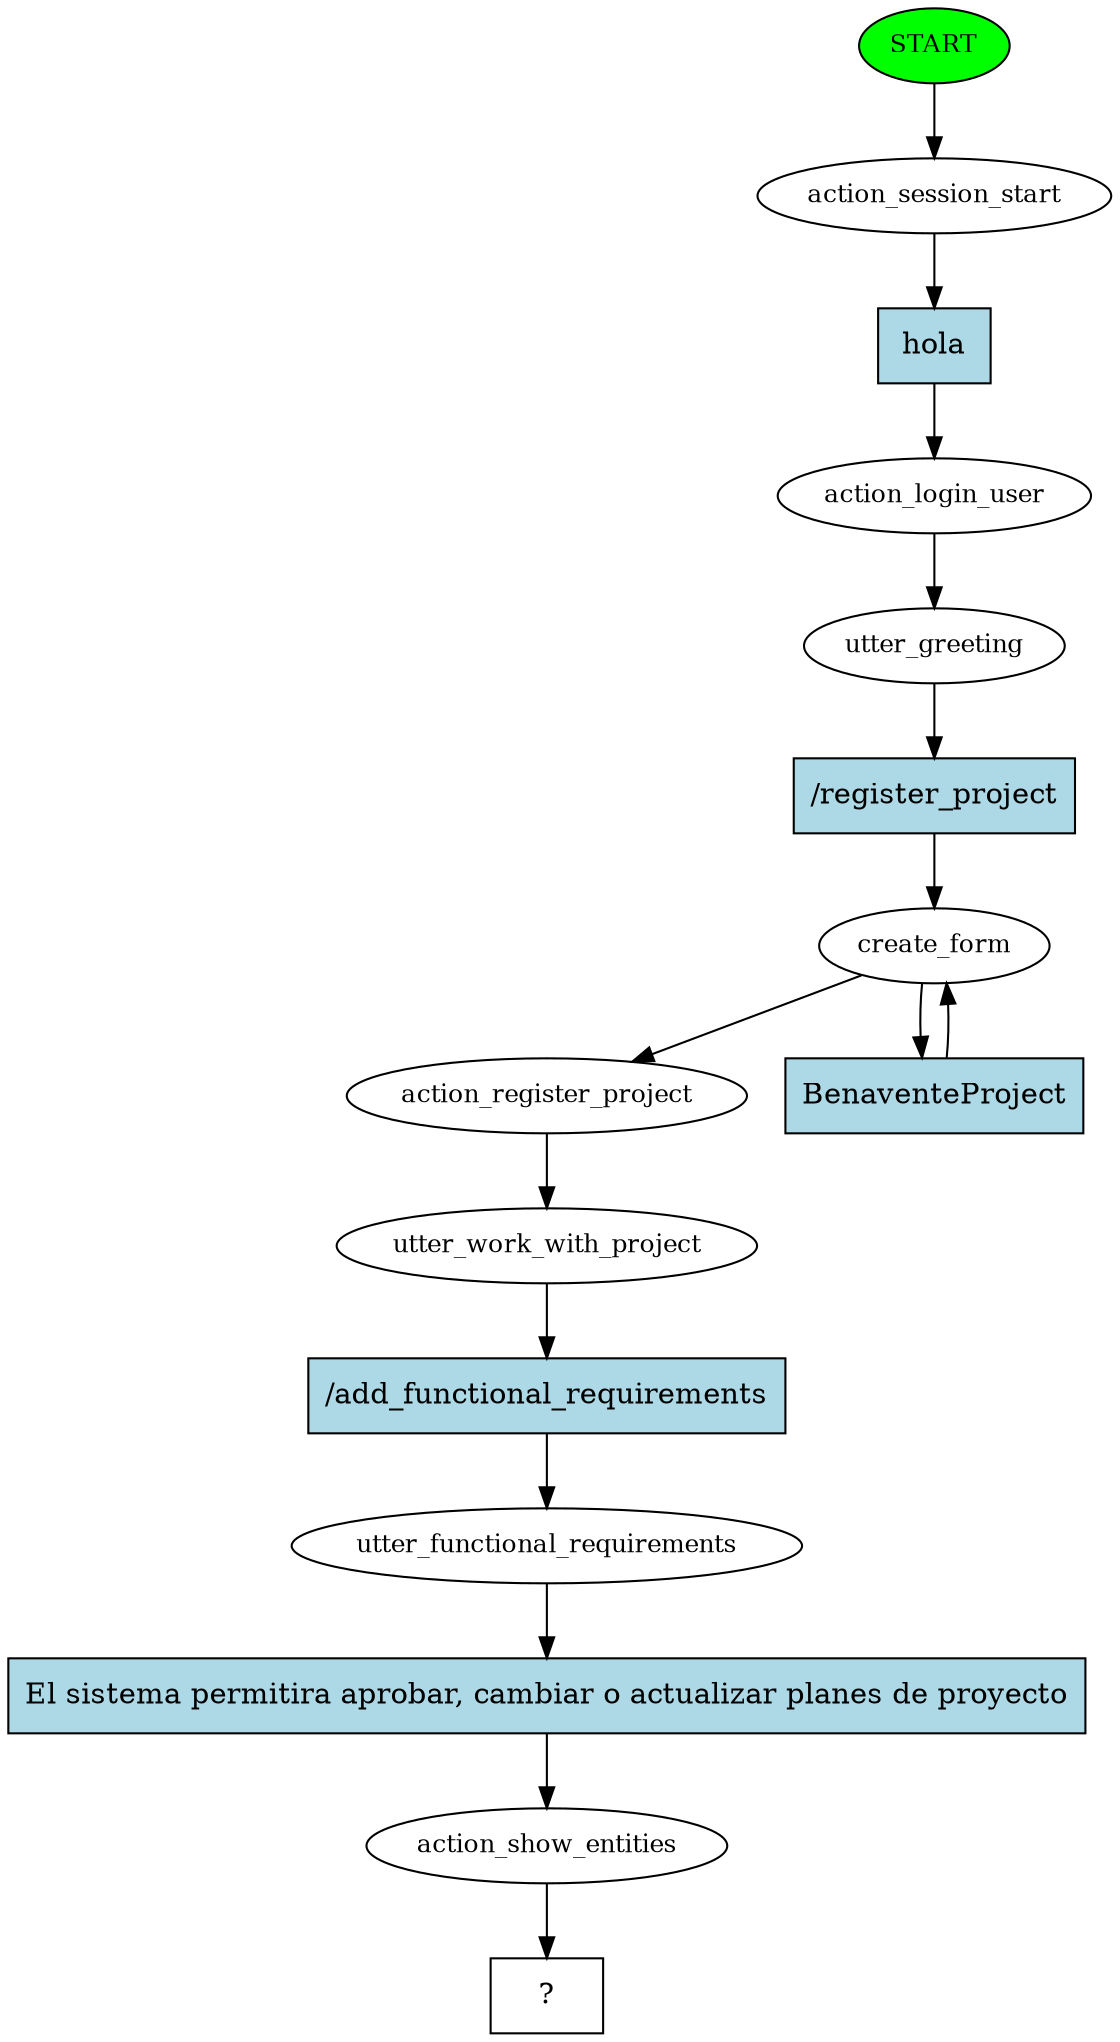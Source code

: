digraph  {
0 [class="start active", fillcolor=green, fontsize=12, label=START, style=filled];
1 [class=active, fontsize=12, label=action_session_start];
2 [class=active, fontsize=12, label=action_login_user];
3 [class=active, fontsize=12, label=utter_greeting];
4 [class=active, fontsize=12, label=create_form];
6 [class=active, fontsize=12, label=action_register_project];
7 [class=active, fontsize=12, label=utter_work_with_project];
8 [class=active, fontsize=12, label=utter_functional_requirements];
9 [class=active, fontsize=12, label=action_show_entities];
10 [class="intent dashed active", label="  ?  ", shape=rect];
11 [class="intent active", fillcolor=lightblue, label=hola, shape=rect, style=filled];
12 [class="intent active", fillcolor=lightblue, label="/register_project", shape=rect, style=filled];
13 [class="intent active", fillcolor=lightblue, label="BenaventeProject", shape=rect, style=filled];
14 [class="intent active", fillcolor=lightblue, label="/add_functional_requirements", shape=rect, style=filled];
15 [class="intent active", fillcolor=lightblue, label="El sistema permitira aprobar, cambiar o actualizar planes de proyecto", shape=rect, style=filled];
0 -> 1  [class=active, key=NONE, label=""];
1 -> 11  [class=active, key=0];
2 -> 3  [class=active, key=NONE, label=""];
3 -> 12  [class=active, key=0];
4 -> 6  [class=active, key=NONE, label=""];
4 -> 13  [class=active, key=0];
6 -> 7  [class=active, key=NONE, label=""];
7 -> 14  [class=active, key=0];
8 -> 15  [class=active, key=0];
9 -> 10  [class=active, key=NONE, label=""];
11 -> 2  [class=active, key=0];
12 -> 4  [class=active, key=0];
13 -> 4  [class=active, key=0];
14 -> 8  [class=active, key=0];
15 -> 9  [class=active, key=0];
}

